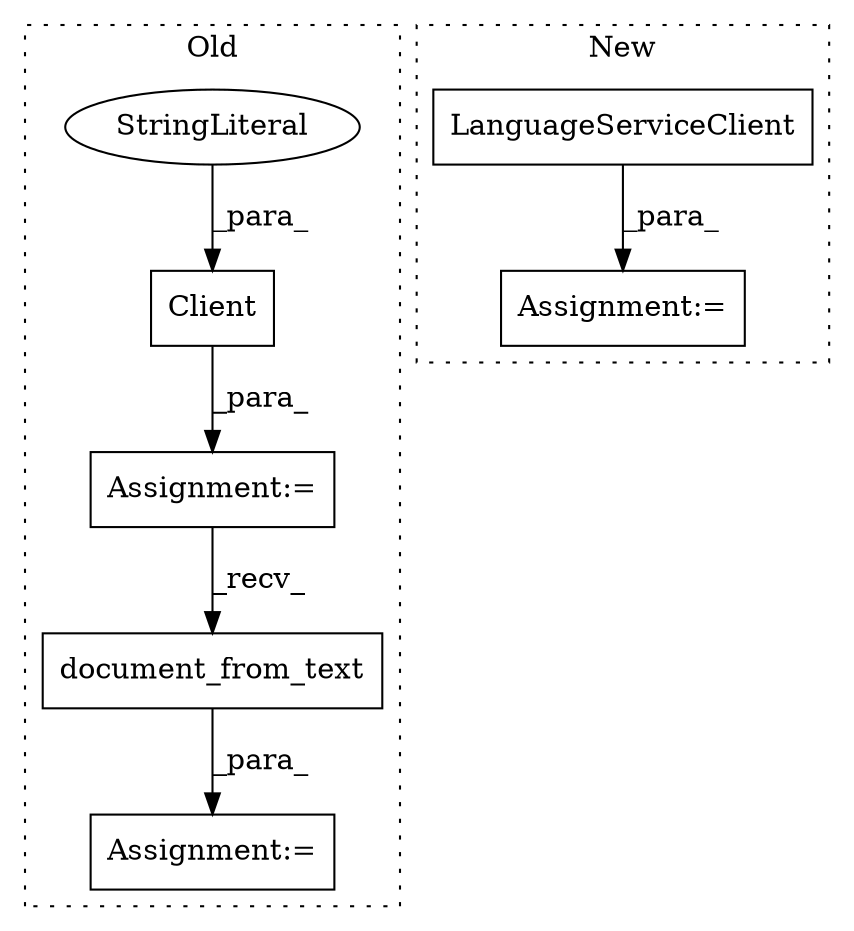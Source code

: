 digraph G {
subgraph cluster0 {
1 [label="document_from_text" a="32" s="3059,3082" l="19,1" shape="box"];
3 [label="Client" a="32" s="2928,2944" l="7,1" shape="box"];
5 [label="StringLiteral" a="45" s="2935" l="9" shape="ellipse"];
6 [label="Assignment:=" a="7" s="2918" l="1" shape="box"];
7 [label="Assignment:=" a="7" s="3042" l="1" shape="box"];
label = "Old";
style="dotted";
}
subgraph cluster1 {
2 [label="LanguageServiceClient" a="32" s="3136" l="23" shape="box"];
4 [label="Assignment:=" a="7" s="3118" l="1" shape="box"];
label = "New";
style="dotted";
}
1 -> 7 [label="_para_"];
2 -> 4 [label="_para_"];
3 -> 6 [label="_para_"];
5 -> 3 [label="_para_"];
6 -> 1 [label="_recv_"];
}